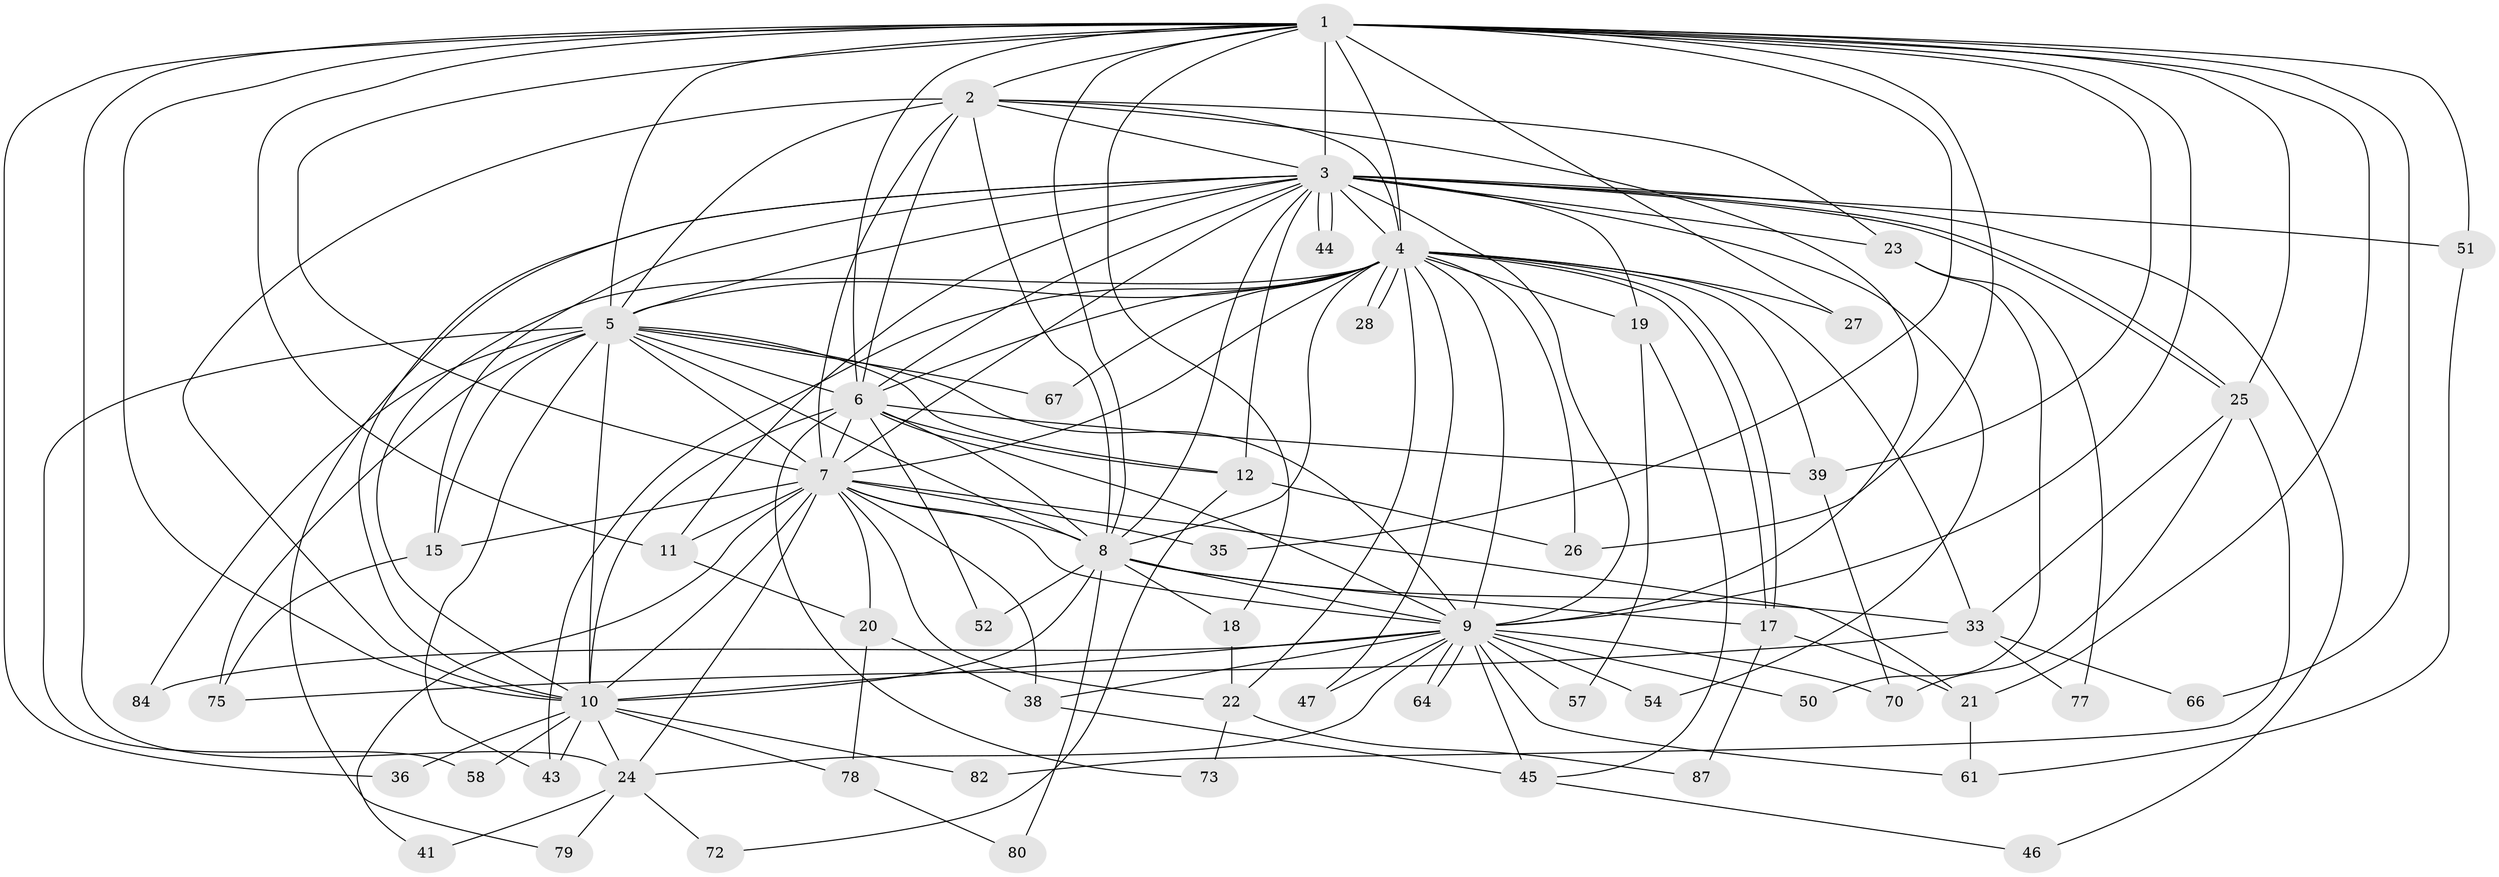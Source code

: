 // original degree distribution, {21: 0.011494252873563218, 11: 0.011494252873563218, 24: 0.011494252873563218, 26: 0.011494252873563218, 17: 0.011494252873563218, 16: 0.022988505747126436, 19: 0.011494252873563218, 15: 0.011494252873563218, 22: 0.011494252873563218, 4: 0.08045977011494253, 5: 0.04597701149425287, 2: 0.5517241379310345, 3: 0.16091954022988506, 6: 0.034482758620689655, 7: 0.011494252873563218}
// Generated by graph-tools (version 1.1) at 2025/41/03/06/25 10:41:37]
// undirected, 57 vertices, 157 edges
graph export_dot {
graph [start="1"]
  node [color=gray90,style=filled];
  1 [super="+56"];
  2;
  3 [super="+32"];
  4 [super="+16"];
  5 [super="+13"];
  6 [super="+53"];
  7 [super="+29"];
  8 [super="+14"];
  9 [super="+71"];
  10 [super="+31"];
  11 [super="+59"];
  12 [super="+68"];
  15 [super="+60"];
  17 [super="+30"];
  18 [super="+62"];
  19 [super="+37"];
  20 [super="+81"];
  21;
  22 [super="+34"];
  23 [super="+65"];
  24 [super="+42"];
  25 [super="+69"];
  26 [super="+74"];
  27;
  28 [super="+49"];
  33 [super="+48"];
  35;
  36;
  38 [super="+63"];
  39 [super="+40"];
  41;
  43 [super="+55"];
  44;
  45;
  46;
  47;
  50 [super="+76"];
  51;
  52;
  54;
  57;
  58;
  61 [super="+83"];
  64;
  66;
  67;
  70 [super="+85"];
  72;
  73;
  75 [super="+86"];
  77;
  78;
  79;
  80;
  82;
  84;
  87;
  1 -- 2;
  1 -- 3;
  1 -- 4;
  1 -- 5;
  1 -- 6;
  1 -- 7;
  1 -- 8;
  1 -- 9;
  1 -- 10;
  1 -- 18;
  1 -- 26;
  1 -- 27;
  1 -- 35;
  1 -- 36;
  1 -- 51;
  1 -- 66;
  1 -- 21;
  1 -- 24;
  1 -- 25;
  1 -- 39;
  1 -- 11;
  2 -- 3;
  2 -- 4;
  2 -- 5;
  2 -- 6;
  2 -- 7;
  2 -- 8;
  2 -- 9;
  2 -- 10;
  2 -- 23 [weight=2];
  3 -- 4 [weight=2];
  3 -- 5;
  3 -- 6 [weight=2];
  3 -- 7;
  3 -- 8;
  3 -- 9;
  3 -- 10;
  3 -- 11;
  3 -- 12;
  3 -- 19;
  3 -- 23;
  3 -- 25;
  3 -- 25;
  3 -- 44;
  3 -- 44;
  3 -- 46;
  3 -- 51;
  3 -- 54;
  3 -- 79;
  3 -- 15;
  4 -- 5 [weight=2];
  4 -- 6 [weight=2];
  4 -- 7;
  4 -- 8;
  4 -- 9;
  4 -- 10;
  4 -- 17;
  4 -- 17;
  4 -- 19 [weight=2];
  4 -- 22 [weight=2];
  4 -- 26;
  4 -- 27;
  4 -- 28 [weight=2];
  4 -- 28;
  4 -- 39;
  4 -- 47;
  4 -- 67;
  4 -- 43;
  4 -- 33;
  5 -- 6;
  5 -- 7;
  5 -- 8;
  5 -- 9;
  5 -- 10;
  5 -- 12;
  5 -- 15;
  5 -- 43;
  5 -- 58;
  5 -- 67;
  5 -- 75;
  5 -- 84;
  6 -- 7;
  6 -- 8 [weight=2];
  6 -- 9;
  6 -- 10;
  6 -- 39;
  6 -- 52;
  6 -- 73;
  6 -- 12;
  7 -- 8;
  7 -- 9;
  7 -- 10 [weight=2];
  7 -- 11;
  7 -- 15 [weight=2];
  7 -- 20;
  7 -- 21;
  7 -- 22;
  7 -- 24;
  7 -- 38;
  7 -- 41;
  7 -- 35;
  8 -- 9;
  8 -- 10;
  8 -- 18;
  8 -- 33;
  8 -- 52;
  8 -- 80;
  8 -- 17;
  9 -- 10;
  9 -- 38;
  9 -- 45;
  9 -- 47;
  9 -- 50 [weight=2];
  9 -- 54;
  9 -- 57;
  9 -- 61;
  9 -- 64;
  9 -- 64;
  9 -- 70;
  9 -- 84;
  9 -- 24;
  10 -- 24;
  10 -- 36;
  10 -- 58;
  10 -- 78;
  10 -- 82;
  10 -- 43;
  11 -- 20;
  12 -- 72;
  12 -- 26;
  15 -- 75;
  17 -- 21;
  17 -- 87;
  18 -- 22;
  19 -- 45;
  19 -- 57;
  20 -- 78;
  20 -- 38;
  21 -- 61;
  22 -- 73;
  22 -- 87;
  23 -- 50;
  23 -- 77;
  24 -- 41;
  24 -- 72;
  24 -- 79;
  25 -- 33;
  25 -- 82;
  25 -- 70;
  33 -- 66;
  33 -- 75;
  33 -- 77;
  38 -- 45;
  39 -- 70;
  45 -- 46;
  51 -- 61;
  78 -- 80;
}
